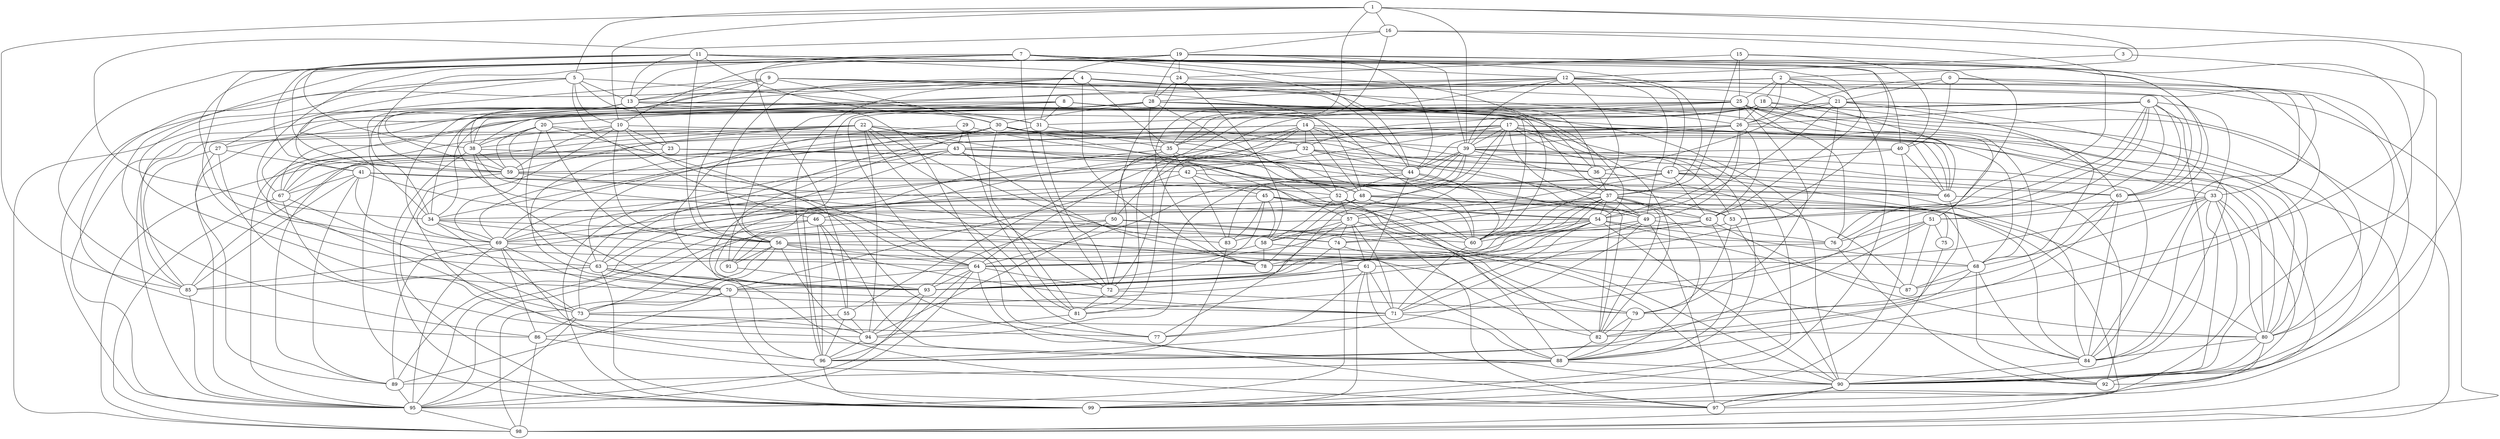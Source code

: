 graph G {
    "18" -- "26";
    "47" -- "62";
    "26" -- "39";
    "67" -- "77";
    "70" -- "73";
    "48" -- "54";
    "28" -- "85";
    "69" -- "95";
    "62" -- "74";
    "4" -- "96";
    "43" -- "78";
    "7" -- "12";
    "43" -- "96";
    "15" -- "25";
    "16" -- "79";
    "1" -- "90";
    "47" -- "57";
    "96" -- "99";
    "17" -- "53";
    "47" -- "66";
    "47" -- "75";
    "80" -- "90";
    "50" -- "95";
    "21" -- "68";
    "62" -- "78";
    "31" -- "72";
    "54" -- "74";
    "54" -- "83";
    "39" -- "94";
    "12" -- "95";
    "13" -- "60";
    "74" -- "79";
    "32" -- "73";
    "43" -- "82";
    "17" -- "39";
    "1" -- "85";
    "5" -- "46";
    "17" -- "48";
    "9" -- "44";
    "17" -- "57";
    "28" -- "57";
    "57" -- "93";
    "61" -- "72";
    "21" -- "54";
    "61" -- "90";
    "6" -- "65";
    "61" -- "99";
    "54" -- "60";
    "39" -- "80";
    "54" -- "87";
    "32" -- "50";
    "43" -- "59";
    "35" -- "55";
    "14" -- "32";
    "51" -- "81";
    "35" -- "82";
    "9" -- "30";
    "76" -- "92";
    "28" -- "52";
    "46" -- "88";
    "47" -- "65";
    "9" -- "48";
    "38" -- "93";
    "6" -- "33";
    "69" -- "71";
    "5" -- "77";
    "6" -- "51";
    "69" -- "89";
    "50" -- "94";
    "19" -- "88";
    "2" -- "26";
    "54" -- "73";
    "32" -- "36";
    "39" -- "84";
    "13" -- "41";
    "24" -- "50";
    "13" -- "59";
    "64" -- "95";
    "56" -- "91";
    "5" -- "27";
    "76" -- "78";
    "28" -- "38";
    "57" -- "74";
    "65" -- "87";
    "9" -- "34";
    "88" -- "89";
    "65" -- "96";
    "68" -- "92";
    "49" -- "97";
    "21" -- "26";
    "61" -- "71";
    "80" -- "84";
    "2" -- "21";
    "20" -- "66";
    "54" -- "68";
    "53" -- "90";
    "37" -- "82";
    "36" -- "37";
    "5" -- "31";
    "17" -- "33";
    "46" -- "69";
    "17" -- "42";
    "9" -- "38";
    "68" -- "87";
    "46" -- "96";
    "58" -- "79";
    "30" -- "60";
    "11" -- "56";
    "30" -- "69";
    "31" -- "34";
    "12" -- "39";
    "39" -- "65";
    "0" -- "92";
    "13" -- "31";
    "32" -- "44";
    "33" -- "98";
    "43" -- "44";
    "45" -- "90";
    "46" -- "55";
    "68" -- "82";
    "27" -- "41";
    "57" -- "91";
    "7" -- "72";
    "18" -- "72";
    "26" -- "85";
    "79" -- "88";
    "18" -- "81";
    "90" -- "97";
    "7" -- "90";
    "18" -- "90";
    "20" -- "38";
    "20" -- "56";
    "52" -- "88";
    "75" -- "90";
    "33" -- "84";
    "4" -- "66";
    "25" -- "98";
    "22" -- "83";
    "56" -- "94";
    "3" -- "97";
    "14" -- "97";
    "26" -- "62";
    "38" -- "64";
    "49" -- "64";
    "26" -- "80";
    "7" -- "85";
    "71" -- "88";
    "82" -- "88";
    "19" -- "59";
    "63" -- "93";
    "12" -- "20";
    "8" -- "68";
    "11" -- "64";
    "91" -- "93";
    "12" -- "47";
    "1" -- "10";
    "45" -- "53";
    "72" -- "79";
    "37" -- "58";
    "16" -- "35";
    "56" -- "71";
    "86" -- "90";
    "7" -- "44";
    "38" -- "59";
    "89" -- "95";
    "8" -- "36";
    "63" -- "70";
    "19" -- "63";
    "30" -- "63";
    "11" -- "59";
    "63" -- "97";
    "41" -- "69";
    "1" -- "5";
    "24" -- "25";
    "25" -- "79";
    "74" -- "93";
    "64" -- "70";
    "53" -- "79";
    "37" -- "62";
    "22" -- "73";
    "14" -- "69";
    "26" -- "43";
    "57" -- "58";
    "17" -- "89";
    "8" -- "31";
    "19" -- "31";
    "17" -- "98";
    "79" -- "82";
    "0" -- "36";
    "30" -- "49";
    "29" -- "81";
    "40" -- "99";
    "12" -- "28";
    "21" -- "95";
    "44" -- "60";
    "10" -- "67";
    "41" -- "82";
    "53" -- "56";
    "14" -- "46";
    "22" -- "59";
    "2" -- "99";
    "18" -- "34";
    "86" -- "98";
    "11" -- "13";
    "59" -- "99";
    "48" -- "62";
    "19" -- "44";
    "48" -- "80";
    "0" -- "40";
    "11" -- "40";
    "48" -- "89";
    "52" -- "68";
    "25" -- "51";
    "33" -- "64";
    "44" -- "82";
    "15" -- "24";
    "22" -- "72";
    "55" -- "96";
    "5" -- "86";
    "17" -- "88";
    "71" -- "77";
    "21" -- "67";
    "52" -- "54";
    "73" -- "86";
    "73" -- "95";
    "33" -- "68";
    "51" -- "76";
    "66" -- "92";
    "43" -- "99";
    "15" -- "37";
    "47" -- "69";
    "70" -- "71";
    "36" -- "87";
    "70" -- "89";
    "29" -- "48";
    "0" -- "21";
    "40" -- "66";
    "11" -- "30";
    "25" -- "32";
    "21" -- "80";
    "52" -- "58";
    "81" -- "94";
    "43" -- "67";
    "12" -- "98";
    "23" -- "98";
    "14" -- "49";
    "7" -- "10";
    "13" -- "99";
    "59" -- "66";
    "28" -- "60";
    "7" -- "37";
    "9" -- "56";
    "55" -- "86";
    "29" -- "43";
    "69" -- "88";
    "50" -- "84";
    "50" -- "93";
    "61" -- "93";
    "2" -- "25";
    "25" -- "27";
    "2" -- "34";
    "10" -- "47";
    "39" -- "83";
    "10" -- "56";
    "73" -- "94";
    "54" -- "90";
    "23" -- "84";
    "22" -- "39";
    "24" -- "58";
    "51" -- "75";
    "66" -- "82";
    "17" -- "64";
    "28" -- "64";
    "49" -- "96";
    "28" -- "82";
    "40" -- "47";
    "80" -- "92";
    "42" -- "84";
    "21" -- "61";
    "30" -- "91";
    "25" -- "31";
    "62" -- "80";
    "73" -- "80";
    "23" -- "70";
    "3" -- "12";
    "4" -- "84";
    "43" -- "66";
    "1" -- "78";
    "88" -- "92";
    "47" -- "63";
    "46" -- "95";
    "58" -- "78";
    "69" -- "78";
    "42" -- "70";
    "19" -- "86";
    "39" -- "64";
    "30" -- "95";
    "25" -- "26";
    "2" -- "33";
    "20" -- "69";
    "25" -- "35";
    "12" -- "65";
    "54" -- "71";
    "32" -- "52";
    "84" -- "90";
    "35" -- "48";
    "64" -- "93";
    "16" -- "53";
    "13" -- "66";
    "56" -- "98";
    "57" -- "90";
    "6" -- "26";
    "50" -- "60";
    "5" -- "70";
    "27" -- "85";
    "30" -- "81";
    "42" -- "83";
    "27" -- "94";
    "10" -- "23";
    "39" -- "77";
    "12" -- "60";
    "4" -- "56";
    "13" -- "34";
    "4" -- "74";
    "64" -- "97";
    "45" -- "93";
    "46" -- "76";
    "9" -- "36";
    "17" -- "49";
    "38" -- "99";
    "6" -- "39";
    "69" -- "86";
    "8" -- "67";
    "27" -- "89";
    "20" -- "59";
    "20" -- "77";
    "4" -- "60";
    "16" -- "34";
    "4" -- "78";
    "95" -- "98";
    "34" -- "88";
    "9" -- "13";
    "22" -- "95";
    "34" -- "97";
    "57" -- "71";
    "65" -- "84";
    "15" -- "65";
    "49" -- "76";
    "7" -- "70";
    "58" -- "63";
    "19" -- "62";
    "61" -- "77";
    "11" -- "76";
    "2" -- "18";
    "20" -- "63";
    "32" -- "37";
    "44" -- "91";
    "35" -- "42";
    "37" -- "70";
    "22" -- "81";
    "5" -- "10";
    "45" -- "83";
    "64" -- "96";
    "37" -- "88";
    "28" -- "30";
    "37" -- "97";
    "9" -- "26";
    "67" -- "98";
    "49" -- "71";
    "68" -- "84";
    "18" -- "65";
    "19" -- "39";
    "90" -- "99";
    "30" -- "66";
    "11" -- "62";
    "39" -- "44";
    "39" -- "53";
    "23" -- "36";
    "0" -- "80";
    "83" -- "96";
    "94" -- "96";
    "24" -- "28";
    "45" -- "60";
    "34" -- "69";
    "45" -- "69";
    "14" -- "72";
    "14" -- "81";
    "22" -- "94";
    "57" -- "61";
    "7" -- "51";
    "42" -- "45";
    "29" -- "93";
    "31" -- "35";
    "60" -- "71";
    "41" -- "67";
    "12" -- "49";
    "41" -- "85";
    "52" -- "85";
    "13" -- "23";
    "93" -- "95";
    "10" -- "88";
    "16" -- "19";
    "33" -- "90";
    "33" -- "99";
    "56" -- "64";
    "72" -- "81";
    "1" -- "39";
    "37" -- "60";
    "34" -- "73";
    "56" -- "73";
    "14" -- "67";
    "37" -- "78";
    "7" -- "55";
    "28" -- "96";
    "8" -- "38";
    "8" -- "56";
    "21" -- "84";
    "4" -- "13";
    "6" -- "95";
    "63" -- "99";
    "12" -- "35";
    "41" -- "89";
    "1" -- "16";
    "22" -- "48";
    "74" -- "95";
    "85" -- "95";
    "64" -- "72";
    "56" -- "68";
    "37" -- "64";
    "5" -- "13";
    "14" -- "80";
    "26" -- "54";
    "7" -- "59";
    "19" -- "24";
    "48" -- "60";
    "70" -- "97";
    "18" -- "68";
    "48" -- "78";
    "11" -- "38";
    "63" -- "85";
    "6" -- "90";
    "52" -- "57";
    "1" -- "2";
    "4" -- "35";
    "33" -- "80";
    "22" -- "43";
    "25" -- "76";
    "93" -- "94";
    "14" -- "48";
    "10" -- "96";
    "13" -- "98";
    "15" -- "40";
    "38" -- "42";
    "59" -- "74";
    "26" -- "49";
    "55" -- "94";
    "7" -- "54";
    "19" -- "28";
    "11" -- "24";
    "8" -- "37";
    "48" -- "73";
    "40" -- "69";
    "6" -- "76";
    "41" -- "52";
    "41" -- "61";
    "22" -- "38";
    "2" -- "69";
    "25" -- "80";
    "45" -- "58";
    "37" -- "54";
    "7" -- "13";
    "35" -- "93";
    "67" -- "73";
    "26" -- "44";
    "17" -- "63";
    "28" -- "90";
    "6" -- "53";
    "30" -- "32";
    "17" -- "99";
    "6" -- "71";
    "33" -- "34";
    "14" -- "47";
    "44" -- "52";
    "62" -- "88";
    "10" -- "59";
    "44" -- "61";
    "54" -- "93";
    "51" -- "87";
    "37" -- "49";
    "51" -- "96";
}
